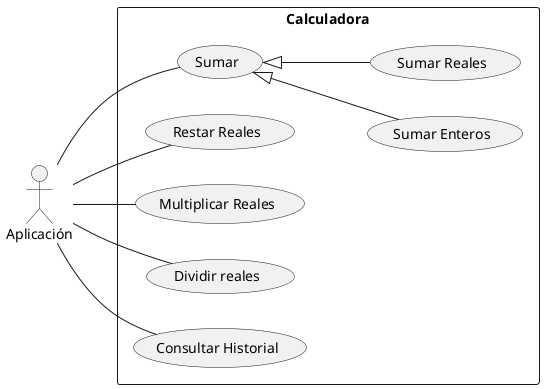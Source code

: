 @startuml
left to right direction
actor Aplicación
rectangle Calculadora{
    usecase Sumar
    usecase "Restar Reales" as rr
    usecase "Multiplicar Reales" as mr
    usecase "Dividir reales" as dr
    usecase "Sumar Enteros" as se
    usecase "Sumar Reales" as sr
    usecase "Consultar Historial" as ch

    Aplicación -- Sumar
    Aplicación -- dr
    Aplicación -- rr
    Aplicación -- mr
    Aplicación -- ch 


    Sumar <|-- se
    Sumar <|-- sr
}
@enduml